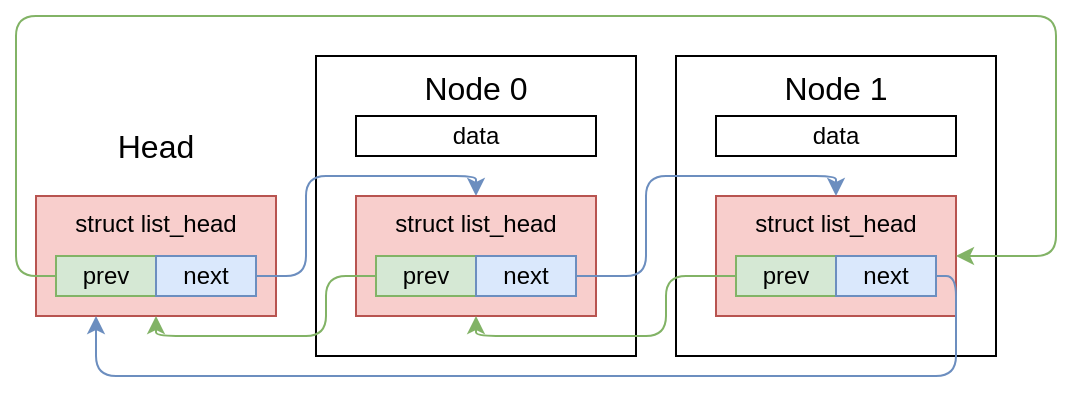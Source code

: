 <mxfile>
    <diagram id="zt6Frfhi11MsrxubBEZP" name="Page-1">
        <mxGraphModel dx="1184" dy="681" grid="1" gridSize="10" guides="1" tooltips="1" connect="1" arrows="1" fold="1" page="1" pageScale="1" pageWidth="850" pageHeight="1100" math="0" shadow="0">
            <root>
                <mxCell id="0"/>
                <mxCell id="1" parent="0"/>
                <mxCell id="2" value="struct list_head" style="rounded=0;whiteSpace=wrap;html=1;fillColor=#f8cecc;strokeColor=#b85450;verticalAlign=top;" vertex="1" parent="1">
                    <mxGeometry x="120" y="340" width="120" height="60" as="geometry"/>
                </mxCell>
                <mxCell id="3" value="Node 0" style="rounded=0;whiteSpace=wrap;html=1;verticalAlign=top;fontSize=16;" vertex="1" parent="1">
                    <mxGeometry x="260" y="270" width="160" height="150" as="geometry"/>
                </mxCell>
                <mxCell id="4" value="prev" style="rounded=0;whiteSpace=wrap;html=1;fillColor=#d5e8d4;strokeColor=#82b366;" vertex="1" parent="1">
                    <mxGeometry x="130" y="370" width="50" height="20" as="geometry"/>
                </mxCell>
                <mxCell id="15" style="edgeStyle=orthogonalEdgeStyle;html=1;entryX=0.5;entryY=0;entryDx=0;entryDy=0;fillColor=#dae8fc;strokeColor=#6c8ebf;" edge="1" parent="1" source="5" target="6">
                    <mxGeometry relative="1" as="geometry"/>
                </mxCell>
                <mxCell id="5" value="next" style="rounded=0;whiteSpace=wrap;html=1;fillColor=#dae8fc;strokeColor=#6c8ebf;" vertex="1" parent="1">
                    <mxGeometry x="180" y="370" width="50" height="20" as="geometry"/>
                </mxCell>
                <mxCell id="6" value="struct list_head" style="rounded=0;whiteSpace=wrap;html=1;fillColor=#f8cecc;strokeColor=#b85450;verticalAlign=top;" vertex="1" parent="1">
                    <mxGeometry x="280" y="340" width="120" height="60" as="geometry"/>
                </mxCell>
                <mxCell id="17" style="edgeStyle=orthogonalEdgeStyle;shape=connector;rounded=1;html=1;entryX=0.5;entryY=1;entryDx=0;entryDy=0;strokeColor=#82b366;align=center;verticalAlign=middle;fontFamily=Helvetica;fontSize=11;fontColor=default;labelBackgroundColor=default;endArrow=classic;fillColor=#d5e8d4;" edge="1" parent="1" source="7" target="2">
                    <mxGeometry relative="1" as="geometry"/>
                </mxCell>
                <mxCell id="7" value="prev" style="rounded=0;whiteSpace=wrap;html=1;fillColor=#d5e8d4;strokeColor=#82b366;" vertex="1" parent="1">
                    <mxGeometry x="290" y="370" width="50" height="20" as="geometry"/>
                </mxCell>
                <mxCell id="8" value="next" style="rounded=0;whiteSpace=wrap;html=1;fillColor=#dae8fc;strokeColor=#6c8ebf;" vertex="1" parent="1">
                    <mxGeometry x="340" y="370" width="50" height="20" as="geometry"/>
                </mxCell>
                <mxCell id="9" value="data" style="rounded=0;whiteSpace=wrap;html=1;" vertex="1" parent="1">
                    <mxGeometry x="280" y="300" width="120" height="20" as="geometry"/>
                </mxCell>
                <mxCell id="10" value="Node 1" style="rounded=0;whiteSpace=wrap;html=1;verticalAlign=top;fontSize=16;" vertex="1" parent="1">
                    <mxGeometry x="440" y="270" width="160" height="150" as="geometry"/>
                </mxCell>
                <mxCell id="11" value="struct list_head" style="rounded=0;whiteSpace=wrap;html=1;fillColor=#f8cecc;strokeColor=#b85450;verticalAlign=top;" vertex="1" parent="1">
                    <mxGeometry x="460" y="340" width="120" height="60" as="geometry"/>
                </mxCell>
                <mxCell id="18" style="edgeStyle=orthogonalEdgeStyle;shape=connector;rounded=1;html=1;entryX=0.5;entryY=1;entryDx=0;entryDy=0;strokeColor=#82b366;align=center;verticalAlign=middle;fontFamily=Helvetica;fontSize=11;fontColor=default;labelBackgroundColor=default;endArrow=classic;fillColor=#d5e8d4;" edge="1" parent="1" source="12" target="6">
                    <mxGeometry relative="1" as="geometry"/>
                </mxCell>
                <mxCell id="12" value="prev" style="rounded=0;whiteSpace=wrap;html=1;fillColor=#d5e8d4;strokeColor=#82b366;" vertex="1" parent="1">
                    <mxGeometry x="470" y="370" width="50" height="20" as="geometry"/>
                </mxCell>
                <mxCell id="22" style="edgeStyle=orthogonalEdgeStyle;shape=connector;rounded=1;html=1;entryX=0.25;entryY=1;entryDx=0;entryDy=0;strokeColor=#6c8ebf;align=center;verticalAlign=middle;fontFamily=Helvetica;fontSize=11;fontColor=default;labelBackgroundColor=default;endArrow=classic;exitX=1;exitY=0.5;exitDx=0;exitDy=0;fillColor=#dae8fc;" edge="1" parent="1" source="13" target="2">
                    <mxGeometry relative="1" as="geometry">
                        <Array as="points">
                            <mxPoint x="580" y="380"/>
                            <mxPoint x="580" y="430"/>
                            <mxPoint x="150" y="430"/>
                        </Array>
                    </mxGeometry>
                </mxCell>
                <mxCell id="13" value="next" style="rounded=0;whiteSpace=wrap;html=1;fillColor=#dae8fc;strokeColor=#6c8ebf;" vertex="1" parent="1">
                    <mxGeometry x="520" y="370" width="50" height="20" as="geometry"/>
                </mxCell>
                <mxCell id="14" value="data" style="rounded=0;whiteSpace=wrap;html=1;" vertex="1" parent="1">
                    <mxGeometry x="460" y="300" width="120" height="20" as="geometry"/>
                </mxCell>
                <mxCell id="19" style="edgeStyle=orthogonalEdgeStyle;shape=connector;rounded=1;html=1;entryX=0.5;entryY=0;entryDx=0;entryDy=0;strokeColor=#6c8ebf;align=center;verticalAlign=middle;fontFamily=Helvetica;fontSize=11;fontColor=default;labelBackgroundColor=default;endArrow=classic;fillColor=#dae8fc;" edge="1" parent="1" source="8" target="11">
                    <mxGeometry relative="1" as="geometry"/>
                </mxCell>
                <mxCell id="21" value="Head" style="text;html=1;align=center;verticalAlign=middle;whiteSpace=wrap;rounded=0;fontFamily=Helvetica;fontSize=16;fontColor=default;labelBackgroundColor=default;" vertex="1" parent="1">
                    <mxGeometry x="150" y="300" width="60" height="30" as="geometry"/>
                </mxCell>
                <mxCell id="23" style="edgeStyle=orthogonalEdgeStyle;shape=connector;rounded=1;html=1;entryX=1;entryY=0.5;entryDx=0;entryDy=0;strokeColor=#82b366;align=center;verticalAlign=middle;fontFamily=Helvetica;fontSize=11;fontColor=default;labelBackgroundColor=default;endArrow=classic;exitX=0;exitY=0.5;exitDx=0;exitDy=0;fillColor=#d5e8d4;" edge="1" parent="1" source="4" target="11">
                    <mxGeometry relative="1" as="geometry">
                        <Array as="points">
                            <mxPoint x="110" y="380"/>
                            <mxPoint x="110" y="250"/>
                            <mxPoint x="630" y="250"/>
                            <mxPoint x="630" y="370"/>
                        </Array>
                    </mxGeometry>
                </mxCell>
            </root>
        </mxGraphModel>
    </diagram>
</mxfile>